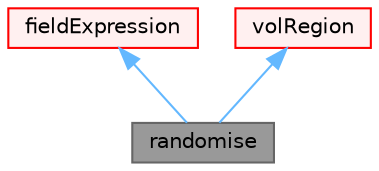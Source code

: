 digraph "randomise"
{
 // LATEX_PDF_SIZE
  bgcolor="transparent";
  edge [fontname=Helvetica,fontsize=10,labelfontname=Helvetica,labelfontsize=10];
  node [fontname=Helvetica,fontsize=10,shape=box,height=0.2,width=0.4];
  Node1 [id="Node000001",label="randomise",height=0.2,width=0.4,color="gray40", fillcolor="grey60", style="filled", fontcolor="black",tooltip="Adds a random component to an input field, with a specified perturbation magnitude."];
  Node2 -> Node1 [id="edge1_Node000001_Node000002",dir="back",color="steelblue1",style="solid",tooltip=" "];
  Node2 [id="Node000002",label="fieldExpression",height=0.2,width=0.4,color="red", fillcolor="#FFF0F0", style="filled",URL="$classFoam_1_1functionObjects_1_1fieldExpression.html",tooltip="Intermediate class for handling field expression function objects (e.g. blendingFactor etc...."];
  Node78 -> Node1 [id="edge2_Node000001_Node000078",dir="back",color="steelblue1",style="solid",tooltip=" "];
  Node78 [id="Node000078",label="volRegion",height=0.2,width=0.4,color="red", fillcolor="#FFF0F0", style="filled",URL="$classFoam_1_1functionObjects_1_1volRegion.html",tooltip="Volume (cell) region selection class."];
}
